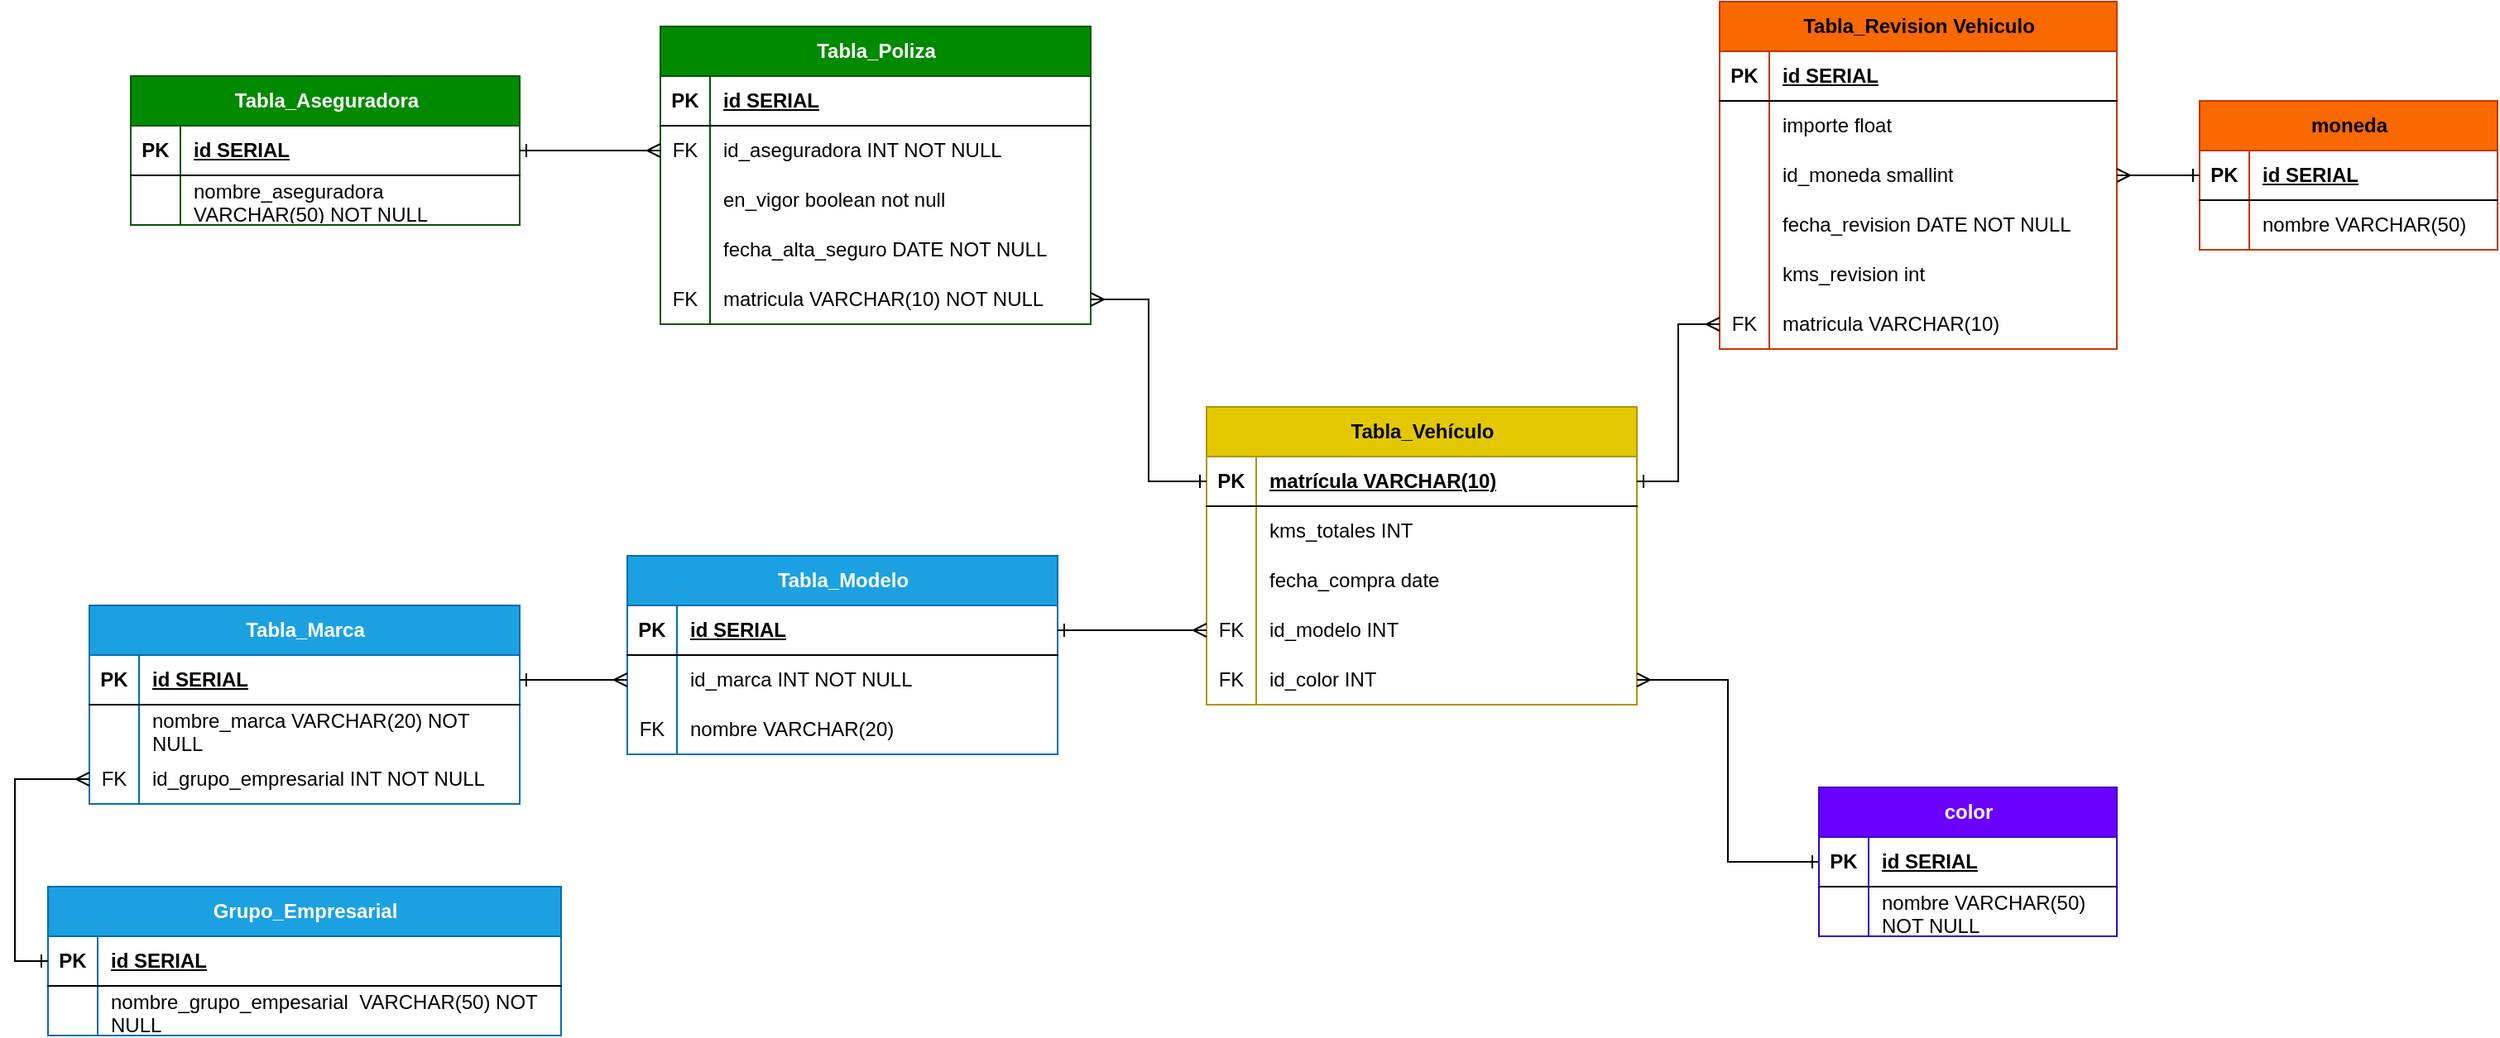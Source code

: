 <mxfile version="24.2.1" type="device">
  <diagram name="Page-1" id="oUNjSSE3--UeedlCqGmi">
    <mxGraphModel dx="1892" dy="569" grid="1" gridSize="10" guides="1" tooltips="1" connect="1" arrows="1" fold="1" page="1" pageScale="1" pageWidth="850" pageHeight="1100" math="0" shadow="0">
      <root>
        <mxCell id="0" />
        <mxCell id="1" parent="0" />
        <mxCell id="icRVlweDGyHsWJrIDKDO-14" value="Grupo_Empresarial" style="shape=table;startSize=30;container=1;collapsible=1;childLayout=tableLayout;fixedRows=1;rowLines=0;fontStyle=1;align=center;resizeLast=1;html=1;fillColor=#1ba1e2;strokeColor=#006EAF;fontColor=#ffffff;" parent="1" vertex="1">
          <mxGeometry x="-660" y="750" width="310" height="90" as="geometry" />
        </mxCell>
        <mxCell id="icRVlweDGyHsWJrIDKDO-15" value="" style="shape=tableRow;horizontal=0;startSize=0;swimlaneHead=0;swimlaneBody=0;fillColor=none;collapsible=0;dropTarget=0;points=[[0,0.5],[1,0.5]];portConstraint=eastwest;top=0;left=0;right=0;bottom=1;" parent="icRVlweDGyHsWJrIDKDO-14" vertex="1">
          <mxGeometry y="30" width="310" height="30" as="geometry" />
        </mxCell>
        <mxCell id="icRVlweDGyHsWJrIDKDO-16" value="PK" style="shape=partialRectangle;connectable=0;fillColor=none;top=0;left=0;bottom=0;right=0;fontStyle=1;overflow=hidden;whiteSpace=wrap;html=1;" parent="icRVlweDGyHsWJrIDKDO-15" vertex="1">
          <mxGeometry width="30" height="30" as="geometry">
            <mxRectangle width="30" height="30" as="alternateBounds" />
          </mxGeometry>
        </mxCell>
        <mxCell id="icRVlweDGyHsWJrIDKDO-17" value="id SERIAL" style="shape=partialRectangle;connectable=0;fillColor=none;top=0;left=0;bottom=0;right=0;align=left;spacingLeft=6;fontStyle=5;overflow=hidden;whiteSpace=wrap;html=1;" parent="icRVlweDGyHsWJrIDKDO-15" vertex="1">
          <mxGeometry x="30" width="280" height="30" as="geometry">
            <mxRectangle width="280" height="30" as="alternateBounds" />
          </mxGeometry>
        </mxCell>
        <mxCell id="icRVlweDGyHsWJrIDKDO-18" value="" style="shape=tableRow;horizontal=0;startSize=0;swimlaneHead=0;swimlaneBody=0;fillColor=none;collapsible=0;dropTarget=0;points=[[0,0.5],[1,0.5]];portConstraint=eastwest;top=0;left=0;right=0;bottom=0;" parent="icRVlweDGyHsWJrIDKDO-14" vertex="1">
          <mxGeometry y="60" width="310" height="30" as="geometry" />
        </mxCell>
        <mxCell id="icRVlweDGyHsWJrIDKDO-19" value="" style="shape=partialRectangle;connectable=0;fillColor=none;top=0;left=0;bottom=0;right=0;editable=1;overflow=hidden;whiteSpace=wrap;html=1;" parent="icRVlweDGyHsWJrIDKDO-18" vertex="1">
          <mxGeometry width="30" height="30" as="geometry">
            <mxRectangle width="30" height="30" as="alternateBounds" />
          </mxGeometry>
        </mxCell>
        <mxCell id="icRVlweDGyHsWJrIDKDO-20" value="nombre_grupo_empesarial&amp;nbsp; VARCHAR(50) NOT NULL" style="shape=partialRectangle;connectable=0;fillColor=none;top=0;left=0;bottom=0;right=0;align=left;spacingLeft=6;overflow=hidden;whiteSpace=wrap;html=1;" parent="icRVlweDGyHsWJrIDKDO-18" vertex="1">
          <mxGeometry x="30" width="280" height="30" as="geometry">
            <mxRectangle width="280" height="30" as="alternateBounds" />
          </mxGeometry>
        </mxCell>
        <mxCell id="icRVlweDGyHsWJrIDKDO-27" value="Tabla_Modelo" style="shape=table;startSize=30;container=1;collapsible=1;childLayout=tableLayout;fixedRows=1;rowLines=0;fontStyle=1;align=center;resizeLast=1;html=1;fillColor=#1ba1e2;strokeColor=#006EAF;fontColor=#ffffff;" parent="1" vertex="1">
          <mxGeometry x="-310" y="550" width="260" height="120" as="geometry" />
        </mxCell>
        <mxCell id="icRVlweDGyHsWJrIDKDO-28" value="" style="shape=tableRow;horizontal=0;startSize=0;swimlaneHead=0;swimlaneBody=0;fillColor=none;collapsible=0;dropTarget=0;points=[[0,0.5],[1,0.5]];portConstraint=eastwest;top=0;left=0;right=0;bottom=1;" parent="icRVlweDGyHsWJrIDKDO-27" vertex="1">
          <mxGeometry y="30" width="260" height="30" as="geometry" />
        </mxCell>
        <mxCell id="icRVlweDGyHsWJrIDKDO-29" value="PK" style="shape=partialRectangle;connectable=0;fillColor=none;top=0;left=0;bottom=0;right=0;fontStyle=1;overflow=hidden;whiteSpace=wrap;html=1;" parent="icRVlweDGyHsWJrIDKDO-28" vertex="1">
          <mxGeometry width="30" height="30" as="geometry">
            <mxRectangle width="30" height="30" as="alternateBounds" />
          </mxGeometry>
        </mxCell>
        <mxCell id="icRVlweDGyHsWJrIDKDO-30" value="id SERIAL" style="shape=partialRectangle;connectable=0;fillColor=none;top=0;left=0;bottom=0;right=0;align=left;spacingLeft=6;fontStyle=5;overflow=hidden;whiteSpace=wrap;html=1;" parent="icRVlweDGyHsWJrIDKDO-28" vertex="1">
          <mxGeometry x="30" width="230" height="30" as="geometry">
            <mxRectangle width="230" height="30" as="alternateBounds" />
          </mxGeometry>
        </mxCell>
        <mxCell id="icRVlweDGyHsWJrIDKDO-31" value="" style="shape=tableRow;horizontal=0;startSize=0;swimlaneHead=0;swimlaneBody=0;fillColor=none;collapsible=0;dropTarget=0;points=[[0,0.5],[1,0.5]];portConstraint=eastwest;top=0;left=0;right=0;bottom=0;" parent="icRVlweDGyHsWJrIDKDO-27" vertex="1">
          <mxGeometry y="60" width="260" height="30" as="geometry" />
        </mxCell>
        <mxCell id="icRVlweDGyHsWJrIDKDO-32" value="" style="shape=partialRectangle;connectable=0;fillColor=none;top=0;left=0;bottom=0;right=0;editable=1;overflow=hidden;whiteSpace=wrap;html=1;" parent="icRVlweDGyHsWJrIDKDO-31" vertex="1">
          <mxGeometry width="30" height="30" as="geometry">
            <mxRectangle width="30" height="30" as="alternateBounds" />
          </mxGeometry>
        </mxCell>
        <mxCell id="icRVlweDGyHsWJrIDKDO-33" value="id_marca INT NOT NULL" style="shape=partialRectangle;connectable=0;fillColor=none;top=0;left=0;bottom=0;right=0;align=left;spacingLeft=6;overflow=hidden;whiteSpace=wrap;html=1;" parent="icRVlweDGyHsWJrIDKDO-31" vertex="1">
          <mxGeometry x="30" width="230" height="30" as="geometry">
            <mxRectangle width="230" height="30" as="alternateBounds" />
          </mxGeometry>
        </mxCell>
        <mxCell id="icRVlweDGyHsWJrIDKDO-34" value="" style="shape=tableRow;horizontal=0;startSize=0;swimlaneHead=0;swimlaneBody=0;fillColor=none;collapsible=0;dropTarget=0;points=[[0,0.5],[1,0.5]];portConstraint=eastwest;top=0;left=0;right=0;bottom=0;" parent="icRVlweDGyHsWJrIDKDO-27" vertex="1">
          <mxGeometry y="90" width="260" height="30" as="geometry" />
        </mxCell>
        <mxCell id="icRVlweDGyHsWJrIDKDO-35" value="FK" style="shape=partialRectangle;connectable=0;fillColor=none;top=0;left=0;bottom=0;right=0;editable=1;overflow=hidden;whiteSpace=wrap;html=1;" parent="icRVlweDGyHsWJrIDKDO-34" vertex="1">
          <mxGeometry width="30" height="30" as="geometry">
            <mxRectangle width="30" height="30" as="alternateBounds" />
          </mxGeometry>
        </mxCell>
        <mxCell id="icRVlweDGyHsWJrIDKDO-36" value="nombre VARCHAR(20)" style="shape=partialRectangle;connectable=0;fillColor=none;top=0;left=0;bottom=0;right=0;align=left;spacingLeft=6;overflow=hidden;whiteSpace=wrap;html=1;" parent="icRVlweDGyHsWJrIDKDO-34" vertex="1">
          <mxGeometry x="30" width="230" height="30" as="geometry">
            <mxRectangle width="230" height="30" as="alternateBounds" />
          </mxGeometry>
        </mxCell>
        <mxCell id="FIK47ibrqpsA9X7uFQkj-23" value="Tabla_Poliza" style="shape=table;startSize=30;container=1;collapsible=1;childLayout=tableLayout;fixedRows=1;rowLines=0;fontStyle=1;align=center;resizeLast=1;html=1;fillColor=#008a00;fontColor=#ffffff;strokeColor=#005700;" parent="1" vertex="1">
          <mxGeometry x="-290" y="230" width="260" height="180" as="geometry" />
        </mxCell>
        <mxCell id="FIK47ibrqpsA9X7uFQkj-24" value="" style="shape=tableRow;horizontal=0;startSize=0;swimlaneHead=0;swimlaneBody=0;fillColor=none;collapsible=0;dropTarget=0;points=[[0,0.5],[1,0.5]];portConstraint=eastwest;top=0;left=0;right=0;bottom=1;" parent="FIK47ibrqpsA9X7uFQkj-23" vertex="1">
          <mxGeometry y="30" width="260" height="30" as="geometry" />
        </mxCell>
        <mxCell id="FIK47ibrqpsA9X7uFQkj-25" value="PK" style="shape=partialRectangle;connectable=0;fillColor=none;top=0;left=0;bottom=0;right=0;fontStyle=1;overflow=hidden;whiteSpace=wrap;html=1;" parent="FIK47ibrqpsA9X7uFQkj-24" vertex="1">
          <mxGeometry width="30" height="30" as="geometry">
            <mxRectangle width="30" height="30" as="alternateBounds" />
          </mxGeometry>
        </mxCell>
        <mxCell id="FIK47ibrqpsA9X7uFQkj-26" value="id SERIAL" style="shape=partialRectangle;connectable=0;fillColor=none;top=0;left=0;bottom=0;right=0;align=left;spacingLeft=6;fontStyle=5;overflow=hidden;whiteSpace=wrap;html=1;" parent="FIK47ibrqpsA9X7uFQkj-24" vertex="1">
          <mxGeometry x="30" width="230" height="30" as="geometry">
            <mxRectangle width="230" height="30" as="alternateBounds" />
          </mxGeometry>
        </mxCell>
        <mxCell id="FIK47ibrqpsA9X7uFQkj-58" value="" style="shape=tableRow;horizontal=0;startSize=0;swimlaneHead=0;swimlaneBody=0;fillColor=none;collapsible=0;dropTarget=0;points=[[0,0.5],[1,0.5]];portConstraint=eastwest;top=0;left=0;right=0;bottom=0;" parent="FIK47ibrqpsA9X7uFQkj-23" vertex="1">
          <mxGeometry y="60" width="260" height="30" as="geometry" />
        </mxCell>
        <mxCell id="FIK47ibrqpsA9X7uFQkj-59" value="FK" style="shape=partialRectangle;connectable=0;fillColor=none;top=0;left=0;bottom=0;right=0;editable=1;overflow=hidden;whiteSpace=wrap;html=1;" parent="FIK47ibrqpsA9X7uFQkj-58" vertex="1">
          <mxGeometry width="30" height="30" as="geometry">
            <mxRectangle width="30" height="30" as="alternateBounds" />
          </mxGeometry>
        </mxCell>
        <mxCell id="FIK47ibrqpsA9X7uFQkj-60" value="id_aseguradora INT NOT NULL" style="shape=partialRectangle;connectable=0;fillColor=none;top=0;left=0;bottom=0;right=0;align=left;spacingLeft=6;overflow=hidden;whiteSpace=wrap;html=1;" parent="FIK47ibrqpsA9X7uFQkj-58" vertex="1">
          <mxGeometry x="30" width="230" height="30" as="geometry">
            <mxRectangle width="230" height="30" as="alternateBounds" />
          </mxGeometry>
        </mxCell>
        <mxCell id="FIK47ibrqpsA9X7uFQkj-27" value="" style="shape=tableRow;horizontal=0;startSize=0;swimlaneHead=0;swimlaneBody=0;fillColor=none;collapsible=0;dropTarget=0;points=[[0,0.5],[1,0.5]];portConstraint=eastwest;top=0;left=0;right=0;bottom=0;" parent="FIK47ibrqpsA9X7uFQkj-23" vertex="1">
          <mxGeometry y="90" width="260" height="30" as="geometry" />
        </mxCell>
        <mxCell id="FIK47ibrqpsA9X7uFQkj-28" value="" style="shape=partialRectangle;connectable=0;fillColor=none;top=0;left=0;bottom=0;right=0;editable=1;overflow=hidden;whiteSpace=wrap;html=1;" parent="FIK47ibrqpsA9X7uFQkj-27" vertex="1">
          <mxGeometry width="30" height="30" as="geometry">
            <mxRectangle width="30" height="30" as="alternateBounds" />
          </mxGeometry>
        </mxCell>
        <mxCell id="FIK47ibrqpsA9X7uFQkj-29" value="en_vigor boolean not null" style="shape=partialRectangle;connectable=0;fillColor=none;top=0;left=0;bottom=0;right=0;align=left;spacingLeft=6;overflow=hidden;whiteSpace=wrap;html=1;" parent="FIK47ibrqpsA9X7uFQkj-27" vertex="1">
          <mxGeometry x="30" width="230" height="30" as="geometry">
            <mxRectangle width="230" height="30" as="alternateBounds" />
          </mxGeometry>
        </mxCell>
        <mxCell id="FIK47ibrqpsA9X7uFQkj-30" value="" style="shape=tableRow;horizontal=0;startSize=0;swimlaneHead=0;swimlaneBody=0;fillColor=none;collapsible=0;dropTarget=0;points=[[0,0.5],[1,0.5]];portConstraint=eastwest;top=0;left=0;right=0;bottom=0;" parent="FIK47ibrqpsA9X7uFQkj-23" vertex="1">
          <mxGeometry y="120" width="260" height="30" as="geometry" />
        </mxCell>
        <mxCell id="FIK47ibrqpsA9X7uFQkj-31" value="" style="shape=partialRectangle;connectable=0;fillColor=none;top=0;left=0;bottom=0;right=0;editable=1;overflow=hidden;whiteSpace=wrap;html=1;" parent="FIK47ibrqpsA9X7uFQkj-30" vertex="1">
          <mxGeometry width="30" height="30" as="geometry">
            <mxRectangle width="30" height="30" as="alternateBounds" />
          </mxGeometry>
        </mxCell>
        <mxCell id="FIK47ibrqpsA9X7uFQkj-32" value="fecha_alta_seguro DATE NOT NULL&amp;nbsp;" style="shape=partialRectangle;connectable=0;fillColor=none;top=0;left=0;bottom=0;right=0;align=left;spacingLeft=6;overflow=hidden;whiteSpace=wrap;html=1;" parent="FIK47ibrqpsA9X7uFQkj-30" vertex="1">
          <mxGeometry x="30" width="230" height="30" as="geometry">
            <mxRectangle width="230" height="30" as="alternateBounds" />
          </mxGeometry>
        </mxCell>
        <mxCell id="FIK47ibrqpsA9X7uFQkj-39" value="" style="shape=tableRow;horizontal=0;startSize=0;swimlaneHead=0;swimlaneBody=0;fillColor=none;collapsible=0;dropTarget=0;points=[[0,0.5],[1,0.5]];portConstraint=eastwest;top=0;left=0;right=0;bottom=0;" parent="FIK47ibrqpsA9X7uFQkj-23" vertex="1">
          <mxGeometry y="150" width="260" height="30" as="geometry" />
        </mxCell>
        <mxCell id="FIK47ibrqpsA9X7uFQkj-40" value="FK" style="shape=partialRectangle;connectable=0;fillColor=none;top=0;left=0;bottom=0;right=0;editable=1;overflow=hidden;whiteSpace=wrap;html=1;" parent="FIK47ibrqpsA9X7uFQkj-39" vertex="1">
          <mxGeometry width="30" height="30" as="geometry">
            <mxRectangle width="30" height="30" as="alternateBounds" />
          </mxGeometry>
        </mxCell>
        <mxCell id="FIK47ibrqpsA9X7uFQkj-41" value="matricula VARCHAR(10) NOT NULL" style="shape=partialRectangle;connectable=0;fillColor=none;top=0;left=0;bottom=0;right=0;align=left;spacingLeft=6;overflow=hidden;whiteSpace=wrap;html=1;" parent="FIK47ibrqpsA9X7uFQkj-39" vertex="1">
          <mxGeometry x="30" width="230" height="30" as="geometry">
            <mxRectangle width="230" height="30" as="alternateBounds" />
          </mxGeometry>
        </mxCell>
        <mxCell id="FIK47ibrqpsA9X7uFQkj-45" value="Tabla_Aseguradora" style="shape=table;startSize=30;container=1;collapsible=1;childLayout=tableLayout;fixedRows=1;rowLines=0;fontStyle=1;align=center;resizeLast=1;html=1;fillColor=#008a00;fontColor=#ffffff;strokeColor=#005700;" parent="1" vertex="1">
          <mxGeometry x="-610" y="260" width="235" height="90" as="geometry" />
        </mxCell>
        <mxCell id="FIK47ibrqpsA9X7uFQkj-46" value="" style="shape=tableRow;horizontal=0;startSize=0;swimlaneHead=0;swimlaneBody=0;fillColor=none;collapsible=0;dropTarget=0;points=[[0,0.5],[1,0.5]];portConstraint=eastwest;top=0;left=0;right=0;bottom=1;" parent="FIK47ibrqpsA9X7uFQkj-45" vertex="1">
          <mxGeometry y="30" width="235" height="30" as="geometry" />
        </mxCell>
        <mxCell id="FIK47ibrqpsA9X7uFQkj-47" value="PK" style="shape=partialRectangle;connectable=0;fillColor=none;top=0;left=0;bottom=0;right=0;fontStyle=1;overflow=hidden;whiteSpace=wrap;html=1;" parent="FIK47ibrqpsA9X7uFQkj-46" vertex="1">
          <mxGeometry width="30" height="30" as="geometry">
            <mxRectangle width="30" height="30" as="alternateBounds" />
          </mxGeometry>
        </mxCell>
        <mxCell id="FIK47ibrqpsA9X7uFQkj-48" value="id SERIAL" style="shape=partialRectangle;connectable=0;fillColor=none;top=0;left=0;bottom=0;right=0;align=left;spacingLeft=6;fontStyle=5;overflow=hidden;whiteSpace=wrap;html=1;" parent="FIK47ibrqpsA9X7uFQkj-46" vertex="1">
          <mxGeometry x="30" width="205" height="30" as="geometry">
            <mxRectangle width="205" height="30" as="alternateBounds" />
          </mxGeometry>
        </mxCell>
        <mxCell id="FIK47ibrqpsA9X7uFQkj-49" value="" style="shape=tableRow;horizontal=0;startSize=0;swimlaneHead=0;swimlaneBody=0;fillColor=none;collapsible=0;dropTarget=0;points=[[0,0.5],[1,0.5]];portConstraint=eastwest;top=0;left=0;right=0;bottom=0;" parent="FIK47ibrqpsA9X7uFQkj-45" vertex="1">
          <mxGeometry y="60" width="235" height="30" as="geometry" />
        </mxCell>
        <mxCell id="FIK47ibrqpsA9X7uFQkj-50" value="" style="shape=partialRectangle;connectable=0;fillColor=none;top=0;left=0;bottom=0;right=0;editable=1;overflow=hidden;whiteSpace=wrap;html=1;" parent="FIK47ibrqpsA9X7uFQkj-49" vertex="1">
          <mxGeometry width="30" height="30" as="geometry">
            <mxRectangle width="30" height="30" as="alternateBounds" />
          </mxGeometry>
        </mxCell>
        <mxCell id="FIK47ibrqpsA9X7uFQkj-51" value="nombre_aseguradora VARCHAR(50) NOT NULL" style="shape=partialRectangle;connectable=0;fillColor=none;top=0;left=0;bottom=0;right=0;align=left;spacingLeft=6;overflow=hidden;whiteSpace=wrap;html=1;" parent="FIK47ibrqpsA9X7uFQkj-49" vertex="1">
          <mxGeometry x="30" width="205" height="30" as="geometry">
            <mxRectangle width="205" height="30" as="alternateBounds" />
          </mxGeometry>
        </mxCell>
        <mxCell id="fIxuQzJ3_uiA4uYiG3nI-1" value="Tabla_Revision Vehiculo" style="shape=table;startSize=30;container=1;collapsible=1;childLayout=tableLayout;fixedRows=1;rowLines=0;fontStyle=1;align=center;resizeLast=1;html=1;fillColor=#fa6800;fontColor=#000000;strokeColor=#C73500;" parent="1" vertex="1">
          <mxGeometry x="350" y="215" width="240.0" height="210" as="geometry" />
        </mxCell>
        <mxCell id="fIxuQzJ3_uiA4uYiG3nI-2" value="" style="shape=tableRow;horizontal=0;startSize=0;swimlaneHead=0;swimlaneBody=0;fillColor=none;collapsible=0;dropTarget=0;points=[[0,0.5],[1,0.5]];portConstraint=eastwest;top=0;left=0;right=0;bottom=1;" parent="fIxuQzJ3_uiA4uYiG3nI-1" vertex="1">
          <mxGeometry y="30" width="240.0" height="30" as="geometry" />
        </mxCell>
        <mxCell id="fIxuQzJ3_uiA4uYiG3nI-3" value="PK" style="shape=partialRectangle;connectable=0;fillColor=none;top=0;left=0;bottom=0;right=0;fontStyle=1;overflow=hidden;whiteSpace=wrap;html=1;" parent="fIxuQzJ3_uiA4uYiG3nI-2" vertex="1">
          <mxGeometry width="30" height="30" as="geometry">
            <mxRectangle width="30" height="30" as="alternateBounds" />
          </mxGeometry>
        </mxCell>
        <mxCell id="fIxuQzJ3_uiA4uYiG3nI-4" value="id SERIAL" style="shape=partialRectangle;connectable=0;fillColor=none;top=0;left=0;bottom=0;right=0;align=left;spacingLeft=6;fontStyle=5;overflow=hidden;whiteSpace=wrap;html=1;" parent="fIxuQzJ3_uiA4uYiG3nI-2" vertex="1">
          <mxGeometry x="30" width="210.0" height="30" as="geometry">
            <mxRectangle width="210.0" height="30" as="alternateBounds" />
          </mxGeometry>
        </mxCell>
        <mxCell id="fIxuQzJ3_uiA4uYiG3nI-5" value="" style="shape=tableRow;horizontal=0;startSize=0;swimlaneHead=0;swimlaneBody=0;fillColor=none;collapsible=0;dropTarget=0;points=[[0,0.5],[1,0.5]];portConstraint=eastwest;top=0;left=0;right=0;bottom=0;" parent="fIxuQzJ3_uiA4uYiG3nI-1" vertex="1">
          <mxGeometry y="60" width="240.0" height="30" as="geometry" />
        </mxCell>
        <mxCell id="fIxuQzJ3_uiA4uYiG3nI-6" value="" style="shape=partialRectangle;connectable=0;fillColor=none;top=0;left=0;bottom=0;right=0;editable=1;overflow=hidden;whiteSpace=wrap;html=1;" parent="fIxuQzJ3_uiA4uYiG3nI-5" vertex="1">
          <mxGeometry width="30" height="30" as="geometry">
            <mxRectangle width="30" height="30" as="alternateBounds" />
          </mxGeometry>
        </mxCell>
        <mxCell id="fIxuQzJ3_uiA4uYiG3nI-7" value="&lt;span style=&quot;text-wrap: nowrap;&quot;&gt;importe float&lt;/span&gt;" style="shape=partialRectangle;connectable=0;fillColor=none;top=0;left=0;bottom=0;right=0;align=left;spacingLeft=6;overflow=hidden;whiteSpace=wrap;html=1;" parent="fIxuQzJ3_uiA4uYiG3nI-5" vertex="1">
          <mxGeometry x="30" width="210.0" height="30" as="geometry">
            <mxRectangle width="210.0" height="30" as="alternateBounds" />
          </mxGeometry>
        </mxCell>
        <mxCell id="fIxuQzJ3_uiA4uYiG3nI-8" value="" style="shape=tableRow;horizontal=0;startSize=0;swimlaneHead=0;swimlaneBody=0;fillColor=none;collapsible=0;dropTarget=0;points=[[0,0.5],[1,0.5]];portConstraint=eastwest;top=0;left=0;right=0;bottom=0;" parent="fIxuQzJ3_uiA4uYiG3nI-1" vertex="1">
          <mxGeometry y="90" width="240.0" height="30" as="geometry" />
        </mxCell>
        <mxCell id="fIxuQzJ3_uiA4uYiG3nI-9" value="" style="shape=partialRectangle;connectable=0;fillColor=none;top=0;left=0;bottom=0;right=0;editable=1;overflow=hidden;whiteSpace=wrap;html=1;" parent="fIxuQzJ3_uiA4uYiG3nI-8" vertex="1">
          <mxGeometry width="30" height="30" as="geometry">
            <mxRectangle width="30" height="30" as="alternateBounds" />
          </mxGeometry>
        </mxCell>
        <mxCell id="fIxuQzJ3_uiA4uYiG3nI-10" value="id_moneda smallint" style="shape=partialRectangle;connectable=0;fillColor=none;top=0;left=0;bottom=0;right=0;align=left;spacingLeft=6;overflow=hidden;whiteSpace=wrap;html=1;" parent="fIxuQzJ3_uiA4uYiG3nI-8" vertex="1">
          <mxGeometry x="30" width="210.0" height="30" as="geometry">
            <mxRectangle width="210.0" height="30" as="alternateBounds" />
          </mxGeometry>
        </mxCell>
        <mxCell id="fIxuQzJ3_uiA4uYiG3nI-11" value="" style="shape=tableRow;horizontal=0;startSize=0;swimlaneHead=0;swimlaneBody=0;fillColor=none;collapsible=0;dropTarget=0;points=[[0,0.5],[1,0.5]];portConstraint=eastwest;top=0;left=0;right=0;bottom=0;" parent="fIxuQzJ3_uiA4uYiG3nI-1" vertex="1">
          <mxGeometry y="120" width="240.0" height="30" as="geometry" />
        </mxCell>
        <mxCell id="fIxuQzJ3_uiA4uYiG3nI-12" value="" style="shape=partialRectangle;connectable=0;fillColor=none;top=0;left=0;bottom=0;right=0;editable=1;overflow=hidden;whiteSpace=wrap;html=1;" parent="fIxuQzJ3_uiA4uYiG3nI-11" vertex="1">
          <mxGeometry width="30" height="30" as="geometry">
            <mxRectangle width="30" height="30" as="alternateBounds" />
          </mxGeometry>
        </mxCell>
        <mxCell id="fIxuQzJ3_uiA4uYiG3nI-13" value="fecha_revision DATE NOT NULL&amp;nbsp;" style="shape=partialRectangle;connectable=0;fillColor=none;top=0;left=0;bottom=0;right=0;align=left;spacingLeft=6;overflow=hidden;whiteSpace=wrap;html=1;" parent="fIxuQzJ3_uiA4uYiG3nI-11" vertex="1">
          <mxGeometry x="30" width="210.0" height="30" as="geometry">
            <mxRectangle width="210.0" height="30" as="alternateBounds" />
          </mxGeometry>
        </mxCell>
        <mxCell id="fIxuQzJ3_uiA4uYiG3nI-22" value="" style="shape=tableRow;horizontal=0;startSize=0;swimlaneHead=0;swimlaneBody=0;fillColor=none;collapsible=0;dropTarget=0;points=[[0,0.5],[1,0.5]];portConstraint=eastwest;top=0;left=0;right=0;bottom=0;" parent="fIxuQzJ3_uiA4uYiG3nI-1" vertex="1">
          <mxGeometry y="150" width="240.0" height="30" as="geometry" />
        </mxCell>
        <mxCell id="fIxuQzJ3_uiA4uYiG3nI-23" value="" style="shape=partialRectangle;connectable=0;fillColor=none;top=0;left=0;bottom=0;right=0;editable=1;overflow=hidden;whiteSpace=wrap;html=1;" parent="fIxuQzJ3_uiA4uYiG3nI-22" vertex="1">
          <mxGeometry width="30" height="30" as="geometry">
            <mxRectangle width="30" height="30" as="alternateBounds" />
          </mxGeometry>
        </mxCell>
        <mxCell id="fIxuQzJ3_uiA4uYiG3nI-24" value="&lt;span style=&quot;text-wrap: nowrap;&quot;&gt;kms_revision int&lt;/span&gt;" style="shape=partialRectangle;connectable=0;fillColor=none;top=0;left=0;bottom=0;right=0;align=left;spacingLeft=6;overflow=hidden;whiteSpace=wrap;html=1;" parent="fIxuQzJ3_uiA4uYiG3nI-22" vertex="1">
          <mxGeometry x="30" width="210.0" height="30" as="geometry">
            <mxRectangle width="210.0" height="30" as="alternateBounds" />
          </mxGeometry>
        </mxCell>
        <mxCell id="fIxuQzJ3_uiA4uYiG3nI-14" value="" style="shape=tableRow;horizontal=0;startSize=0;swimlaneHead=0;swimlaneBody=0;fillColor=none;collapsible=0;dropTarget=0;points=[[0,0.5],[1,0.5]];portConstraint=eastwest;top=0;left=0;right=0;bottom=0;" parent="fIxuQzJ3_uiA4uYiG3nI-1" vertex="1">
          <mxGeometry y="180" width="240.0" height="30" as="geometry" />
        </mxCell>
        <mxCell id="fIxuQzJ3_uiA4uYiG3nI-15" value="FK" style="shape=partialRectangle;connectable=0;fillColor=none;top=0;left=0;bottom=0;right=0;editable=1;overflow=hidden;whiteSpace=wrap;html=1;" parent="fIxuQzJ3_uiA4uYiG3nI-14" vertex="1">
          <mxGeometry width="30" height="30" as="geometry">
            <mxRectangle width="30" height="30" as="alternateBounds" />
          </mxGeometry>
        </mxCell>
        <mxCell id="fIxuQzJ3_uiA4uYiG3nI-16" value="matricula VARCHAR(10)" style="shape=partialRectangle;connectable=0;fillColor=none;top=0;left=0;bottom=0;right=0;align=left;spacingLeft=6;overflow=hidden;whiteSpace=wrap;html=1;" parent="fIxuQzJ3_uiA4uYiG3nI-14" vertex="1">
          <mxGeometry x="30" width="210.0" height="30" as="geometry">
            <mxRectangle width="210.0" height="30" as="alternateBounds" />
          </mxGeometry>
        </mxCell>
        <mxCell id="8tBGPeWV8fBSwUg8PgBc-7" value="Tabla_Marca" style="shape=table;startSize=30;container=1;collapsible=1;childLayout=tableLayout;fixedRows=1;rowLines=0;fontStyle=1;align=center;resizeLast=1;html=1;fillColor=#1ba1e2;strokeColor=#006EAF;fontColor=#ffffff;" parent="1" vertex="1">
          <mxGeometry x="-635" y="580" width="260" height="120" as="geometry" />
        </mxCell>
        <mxCell id="8tBGPeWV8fBSwUg8PgBc-8" value="" style="shape=tableRow;horizontal=0;startSize=0;swimlaneHead=0;swimlaneBody=0;fillColor=none;collapsible=0;dropTarget=0;points=[[0,0.5],[1,0.5]];portConstraint=eastwest;top=0;left=0;right=0;bottom=1;" parent="8tBGPeWV8fBSwUg8PgBc-7" vertex="1">
          <mxGeometry y="30" width="260" height="30" as="geometry" />
        </mxCell>
        <mxCell id="8tBGPeWV8fBSwUg8PgBc-9" value="PK" style="shape=partialRectangle;connectable=0;fillColor=none;top=0;left=0;bottom=0;right=0;fontStyle=1;overflow=hidden;whiteSpace=wrap;html=1;" parent="8tBGPeWV8fBSwUg8PgBc-8" vertex="1">
          <mxGeometry width="30" height="30" as="geometry">
            <mxRectangle width="30" height="30" as="alternateBounds" />
          </mxGeometry>
        </mxCell>
        <mxCell id="8tBGPeWV8fBSwUg8PgBc-10" value="id SERIAL" style="shape=partialRectangle;connectable=0;fillColor=none;top=0;left=0;bottom=0;right=0;align=left;spacingLeft=6;fontStyle=5;overflow=hidden;whiteSpace=wrap;html=1;" parent="8tBGPeWV8fBSwUg8PgBc-8" vertex="1">
          <mxGeometry x="30" width="230" height="30" as="geometry">
            <mxRectangle width="230" height="30" as="alternateBounds" />
          </mxGeometry>
        </mxCell>
        <mxCell id="8tBGPeWV8fBSwUg8PgBc-11" value="" style="shape=tableRow;horizontal=0;startSize=0;swimlaneHead=0;swimlaneBody=0;fillColor=none;collapsible=0;dropTarget=0;points=[[0,0.5],[1,0.5]];portConstraint=eastwest;top=0;left=0;right=0;bottom=0;" parent="8tBGPeWV8fBSwUg8PgBc-7" vertex="1">
          <mxGeometry y="60" width="260" height="30" as="geometry" />
        </mxCell>
        <mxCell id="8tBGPeWV8fBSwUg8PgBc-12" value="" style="shape=partialRectangle;connectable=0;fillColor=none;top=0;left=0;bottom=0;right=0;editable=1;overflow=hidden;whiteSpace=wrap;html=1;" parent="8tBGPeWV8fBSwUg8PgBc-11" vertex="1">
          <mxGeometry width="30" height="30" as="geometry">
            <mxRectangle width="30" height="30" as="alternateBounds" />
          </mxGeometry>
        </mxCell>
        <mxCell id="8tBGPeWV8fBSwUg8PgBc-13" value="nombre_marca VARCHAR(20) NOT NULL" style="shape=partialRectangle;connectable=0;fillColor=none;top=0;left=0;bottom=0;right=0;align=left;spacingLeft=6;overflow=hidden;whiteSpace=wrap;html=1;" parent="8tBGPeWV8fBSwUg8PgBc-11" vertex="1">
          <mxGeometry x="30" width="230" height="30" as="geometry">
            <mxRectangle width="230" height="30" as="alternateBounds" />
          </mxGeometry>
        </mxCell>
        <mxCell id="8tBGPeWV8fBSwUg8PgBc-14" value="" style="shape=tableRow;horizontal=0;startSize=0;swimlaneHead=0;swimlaneBody=0;fillColor=none;collapsible=0;dropTarget=0;points=[[0,0.5],[1,0.5]];portConstraint=eastwest;top=0;left=0;right=0;bottom=0;" parent="8tBGPeWV8fBSwUg8PgBc-7" vertex="1">
          <mxGeometry y="90" width="260" height="30" as="geometry" />
        </mxCell>
        <mxCell id="8tBGPeWV8fBSwUg8PgBc-15" value="FK" style="shape=partialRectangle;connectable=0;fillColor=none;top=0;left=0;bottom=0;right=0;editable=1;overflow=hidden;whiteSpace=wrap;html=1;" parent="8tBGPeWV8fBSwUg8PgBc-14" vertex="1">
          <mxGeometry width="30" height="30" as="geometry">
            <mxRectangle width="30" height="30" as="alternateBounds" />
          </mxGeometry>
        </mxCell>
        <mxCell id="8tBGPeWV8fBSwUg8PgBc-16" value="id_grupo_empresarial INT NOT NULL" style="shape=partialRectangle;connectable=0;fillColor=none;top=0;left=0;bottom=0;right=0;align=left;spacingLeft=6;overflow=hidden;whiteSpace=wrap;html=1;" parent="8tBGPeWV8fBSwUg8PgBc-14" vertex="1">
          <mxGeometry x="30" width="230" height="30" as="geometry">
            <mxRectangle width="230" height="30" as="alternateBounds" />
          </mxGeometry>
        </mxCell>
        <mxCell id="8tBGPeWV8fBSwUg8PgBc-27" value="Tabla_Vehículo" style="shape=table;startSize=30;container=1;collapsible=1;childLayout=tableLayout;fixedRows=1;rowLines=0;fontStyle=1;align=center;resizeLast=1;html=1;fillColor=#e3c800;fontColor=#000000;strokeColor=#B09500;" parent="1" vertex="1">
          <mxGeometry x="40" y="460" width="260" height="180" as="geometry" />
        </mxCell>
        <mxCell id="8tBGPeWV8fBSwUg8PgBc-28" value="" style="shape=tableRow;horizontal=0;startSize=0;swimlaneHead=0;swimlaneBody=0;fillColor=none;collapsible=0;dropTarget=0;points=[[0,0.5],[1,0.5]];portConstraint=eastwest;top=0;left=0;right=0;bottom=1;" parent="8tBGPeWV8fBSwUg8PgBc-27" vertex="1">
          <mxGeometry y="30" width="260" height="30" as="geometry" />
        </mxCell>
        <mxCell id="8tBGPeWV8fBSwUg8PgBc-29" value="PK" style="shape=partialRectangle;connectable=0;fillColor=none;top=0;left=0;bottom=0;right=0;fontStyle=1;overflow=hidden;whiteSpace=wrap;html=1;" parent="8tBGPeWV8fBSwUg8PgBc-28" vertex="1">
          <mxGeometry width="30" height="30" as="geometry">
            <mxRectangle width="30" height="30" as="alternateBounds" />
          </mxGeometry>
        </mxCell>
        <mxCell id="8tBGPeWV8fBSwUg8PgBc-30" value="matrícula VARCHAR(10)" style="shape=partialRectangle;connectable=0;fillColor=none;top=0;left=0;bottom=0;right=0;align=left;spacingLeft=6;fontStyle=5;overflow=hidden;whiteSpace=wrap;html=1;" parent="8tBGPeWV8fBSwUg8PgBc-28" vertex="1">
          <mxGeometry x="30" width="230" height="30" as="geometry">
            <mxRectangle width="230" height="30" as="alternateBounds" />
          </mxGeometry>
        </mxCell>
        <mxCell id="8tBGPeWV8fBSwUg8PgBc-31" value="" style="shape=tableRow;horizontal=0;startSize=0;swimlaneHead=0;swimlaneBody=0;fillColor=none;collapsible=0;dropTarget=0;points=[[0,0.5],[1,0.5]];portConstraint=eastwest;top=0;left=0;right=0;bottom=0;" parent="8tBGPeWV8fBSwUg8PgBc-27" vertex="1">
          <mxGeometry y="60" width="260" height="30" as="geometry" />
        </mxCell>
        <mxCell id="8tBGPeWV8fBSwUg8PgBc-32" value="" style="shape=partialRectangle;connectable=0;fillColor=none;top=0;left=0;bottom=0;right=0;editable=1;overflow=hidden;whiteSpace=wrap;html=1;" parent="8tBGPeWV8fBSwUg8PgBc-31" vertex="1">
          <mxGeometry width="30" height="30" as="geometry">
            <mxRectangle width="30" height="30" as="alternateBounds" />
          </mxGeometry>
        </mxCell>
        <mxCell id="8tBGPeWV8fBSwUg8PgBc-33" value="kms_totales&lt;span style=&quot;background-color: initial;&quot;&gt;&amp;nbsp;INT&lt;/span&gt;" style="shape=partialRectangle;connectable=0;fillColor=none;top=0;left=0;bottom=0;right=0;align=left;spacingLeft=6;overflow=hidden;whiteSpace=wrap;html=1;" parent="8tBGPeWV8fBSwUg8PgBc-31" vertex="1">
          <mxGeometry x="30" width="230" height="30" as="geometry">
            <mxRectangle width="230" height="30" as="alternateBounds" />
          </mxGeometry>
        </mxCell>
        <mxCell id="8tBGPeWV8fBSwUg8PgBc-34" value="" style="shape=tableRow;horizontal=0;startSize=0;swimlaneHead=0;swimlaneBody=0;fillColor=none;collapsible=0;dropTarget=0;points=[[0,0.5],[1,0.5]];portConstraint=eastwest;top=0;left=0;right=0;bottom=0;" parent="8tBGPeWV8fBSwUg8PgBc-27" vertex="1">
          <mxGeometry y="90" width="260" height="30" as="geometry" />
        </mxCell>
        <mxCell id="8tBGPeWV8fBSwUg8PgBc-35" value="" style="shape=partialRectangle;connectable=0;fillColor=none;top=0;left=0;bottom=0;right=0;editable=1;overflow=hidden;whiteSpace=wrap;html=1;" parent="8tBGPeWV8fBSwUg8PgBc-34" vertex="1">
          <mxGeometry width="30" height="30" as="geometry">
            <mxRectangle width="30" height="30" as="alternateBounds" />
          </mxGeometry>
        </mxCell>
        <mxCell id="8tBGPeWV8fBSwUg8PgBc-36" value="fecha_compra date" style="shape=partialRectangle;connectable=0;fillColor=none;top=0;left=0;bottom=0;right=0;align=left;spacingLeft=6;overflow=hidden;whiteSpace=wrap;html=1;" parent="8tBGPeWV8fBSwUg8PgBc-34" vertex="1">
          <mxGeometry x="30" width="230" height="30" as="geometry">
            <mxRectangle width="230" height="30" as="alternateBounds" />
          </mxGeometry>
        </mxCell>
        <mxCell id="8tBGPeWV8fBSwUg8PgBc-37" value="" style="shape=tableRow;horizontal=0;startSize=0;swimlaneHead=0;swimlaneBody=0;fillColor=none;collapsible=0;dropTarget=0;points=[[0,0.5],[1,0.5]];portConstraint=eastwest;top=0;left=0;right=0;bottom=0;" parent="8tBGPeWV8fBSwUg8PgBc-27" vertex="1">
          <mxGeometry y="120" width="260" height="30" as="geometry" />
        </mxCell>
        <mxCell id="8tBGPeWV8fBSwUg8PgBc-38" value="FK" style="shape=partialRectangle;connectable=0;fillColor=none;top=0;left=0;bottom=0;right=0;editable=1;overflow=hidden;whiteSpace=wrap;html=1;" parent="8tBGPeWV8fBSwUg8PgBc-37" vertex="1">
          <mxGeometry width="30" height="30" as="geometry">
            <mxRectangle width="30" height="30" as="alternateBounds" />
          </mxGeometry>
        </mxCell>
        <mxCell id="8tBGPeWV8fBSwUg8PgBc-39" value="&lt;span style=&quot;text-wrap: nowrap; color: rgba(0, 0, 0, 0); font-family: monospace; font-size: 0px;&quot;&gt;%3CmxGraphModel%3E%3Croot%3E%3CmxCell%20id%3D%220%22%2F%3E%3CmxCell%20id%3D%221%22%20parent%3D%220%22%2F%3E%3CmxCell%20id%3D%222%22%20value%3D%22id_modelo%20int%22%20style%3D%22shape%3DpartialRectangle%3Bconnectable%3D0%3BfillColor%3Dnone%3Btop%3D0%3Bleft%3D0%3Bbottom%3D0%3Bright%3D0%3Balign%3Dleft%3BspacingLeft%3D6%3Boverflow%3Dhidden%3BwhiteSpace%3Dwrap%3Bhtml%3D1%3B%22%20vertex%3D%221%22%20parent%3D%221%22%3E%3CmxGeometry%20x%3D%22830%22%20y%3D%22210%22%20width%3D%22150%22%20height%3D%2230%22%20as%3D%22geometry%22%3E%3CmxRectangle%20width%3D%22150%22%20height%3D%2230%22%20as%3D%22alternateBounds%22%2F%3E%3C%2FmxGeometry%3E%3C%2FmxCell%3E%3C%2Froot%3E%3C%2FmxGraphModel%3E&lt;/span&gt;&lt;span style=&quot;text-wrap: nowrap; color: rgba(0, 0, 0, 0); font-family: monospace; font-size: 0px;&quot;&gt;%3CmxGraphModel%3E%3Croot%3E%3CmxCell%20id%3D%220%22%2F%3E%3CmxCell%20id%3D%221%22%20parent%3D%220%22%2F%3E%3CmxCell%20id%3D%222%22%20value%3D%22id_modelo%20int%22%20style%3D%22shape%3DpartialRectangle%3Bconnectable%3D0%3BfillColor%3Dnone%3Btop%3D0%3Bleft%3D0%3Bbottom%3D0%3Bright%3D0%3Balign%3Dleft%3BspacingLeft%3D6%3Boverflow%3Dhidden%3BwhiteSpace%3Dwrap%3Bhtml%3D1%3B%22%20vertex%3D%221%22%20parent%3D%221%22%3E%3CmxGeometry%20x%3D%22830%22%20y%3D%22210%22%20width%3D%22150%22%20height%3D%2230%22%20as%3D%22geometry%22%3E%3CmxRectangle%20width%3D%22150%22%20height%3D%2230%22%20as%3D%22alternateBounds%22%2F%3E%3C%2FmxGeometry%3E%3C%2FmxCell%3E%3C%2Froot%3E%3C%2FmxGraphModel%3E&lt;/span&gt;&lt;span style=&quot;text-wrap: nowrap; color: rgba(0, 0, 0, 0); font-family: monospace; font-size: 0px;&quot;&gt;%3CmxGraphModel%3E%3Croot%3E%3CmxCell%20id%3D%220%22%2F%3E%3CmxCell%20id%3D%221%22%20parent%3D%220%22%2F%3E%3CmxCell%20id%3D%222%22%20value%3D%22id_modelo%20int%22%20style%3D%22shape%3DpartialRectangle%3Bconnectable%3D0%3BfillColor%3Dnone%3Btop%3D0%3Bleft%3D0%3Bbottom%3D0%3Bright%3D0%3Balign%3Dleft%3BspacingLeft%3D6%3Boverflow%3Dhidden%3BwhiteSpace%3Dwrap%3Bhtml%3D1%3B%22%20vertex%3D%221%22%20parent%3D%221%22%3E%3CmxGeometry%20x%3D%22830%22%20y%3D%22210%22%20width%3D%22150%22%20height%3D%2230%22%20as%3D%22geometry%22%3E%3CmxRectangle%20width%3D%22150%22%20height%3D%2230%22%20as%3D%22alternateBounds%22%2F%3E%3C%2FmxGeometry%3E%3C%2FmxCell%3E%3C%2Froot%3E%3C%2FmxGraphModel%3E&lt;/span&gt;id_modelo INT" style="shape=partialRectangle;connectable=0;fillColor=none;top=0;left=0;bottom=0;right=0;align=left;spacingLeft=6;overflow=hidden;whiteSpace=wrap;html=1;" parent="8tBGPeWV8fBSwUg8PgBc-37" vertex="1">
          <mxGeometry x="30" width="230" height="30" as="geometry">
            <mxRectangle width="230" height="30" as="alternateBounds" />
          </mxGeometry>
        </mxCell>
        <mxCell id="8tBGPeWV8fBSwUg8PgBc-40" value="" style="shape=tableRow;horizontal=0;startSize=0;swimlaneHead=0;swimlaneBody=0;fillColor=none;collapsible=0;dropTarget=0;points=[[0,0.5],[1,0.5]];portConstraint=eastwest;top=0;left=0;right=0;bottom=0;" parent="8tBGPeWV8fBSwUg8PgBc-27" vertex="1">
          <mxGeometry y="150" width="260" height="30" as="geometry" />
        </mxCell>
        <mxCell id="8tBGPeWV8fBSwUg8PgBc-41" value="FK" style="shape=partialRectangle;connectable=0;fillColor=none;top=0;left=0;bottom=0;right=0;editable=1;overflow=hidden;whiteSpace=wrap;html=1;" parent="8tBGPeWV8fBSwUg8PgBc-40" vertex="1">
          <mxGeometry width="30" height="30" as="geometry">
            <mxRectangle width="30" height="30" as="alternateBounds" />
          </mxGeometry>
        </mxCell>
        <mxCell id="8tBGPeWV8fBSwUg8PgBc-42" value="id_color INT" style="shape=partialRectangle;connectable=0;fillColor=none;top=0;left=0;bottom=0;right=0;align=left;spacingLeft=6;overflow=hidden;whiteSpace=wrap;html=1;" parent="8tBGPeWV8fBSwUg8PgBc-40" vertex="1">
          <mxGeometry x="30" width="230" height="30" as="geometry">
            <mxRectangle width="230" height="30" as="alternateBounds" />
          </mxGeometry>
        </mxCell>
        <mxCell id="8tBGPeWV8fBSwUg8PgBc-45" style="edgeStyle=orthogonalEdgeStyle;rounded=0;orthogonalLoop=1;jettySize=auto;html=1;exitX=0;exitY=0.5;exitDx=0;exitDy=0;entryX=0;entryY=0.5;entryDx=0;entryDy=0;startArrow=ERone;startFill=0;endArrow=ERmany;endFill=0;" parent="1" source="icRVlweDGyHsWJrIDKDO-15" target="8tBGPeWV8fBSwUg8PgBc-14" edge="1">
          <mxGeometry relative="1" as="geometry" />
        </mxCell>
        <mxCell id="8tBGPeWV8fBSwUg8PgBc-46" style="edgeStyle=orthogonalEdgeStyle;rounded=0;orthogonalLoop=1;jettySize=auto;html=1;startArrow=ERone;startFill=0;endArrow=ERmany;endFill=0;entryX=0;entryY=0.5;entryDx=0;entryDy=0;" parent="1" source="8tBGPeWV8fBSwUg8PgBc-8" target="icRVlweDGyHsWJrIDKDO-31" edge="1">
          <mxGeometry relative="1" as="geometry" />
        </mxCell>
        <mxCell id="8tBGPeWV8fBSwUg8PgBc-47" style="edgeStyle=orthogonalEdgeStyle;rounded=0;orthogonalLoop=1;jettySize=auto;html=1;startArrow=ERone;startFill=0;endArrow=ERmany;endFill=0;" parent="1" source="icRVlweDGyHsWJrIDKDO-28" target="8tBGPeWV8fBSwUg8PgBc-37" edge="1">
          <mxGeometry relative="1" as="geometry" />
        </mxCell>
        <mxCell id="8tBGPeWV8fBSwUg8PgBc-48" style="edgeStyle=orthogonalEdgeStyle;rounded=0;orthogonalLoop=1;jettySize=auto;html=1;startArrow=ERone;startFill=0;endArrow=ERmany;endFill=0;" parent="1" source="FIK47ibrqpsA9X7uFQkj-46" target="FIK47ibrqpsA9X7uFQkj-58" edge="1">
          <mxGeometry relative="1" as="geometry" />
        </mxCell>
        <mxCell id="8tBGPeWV8fBSwUg8PgBc-49" style="edgeStyle=orthogonalEdgeStyle;rounded=0;orthogonalLoop=1;jettySize=auto;html=1;exitX=1;exitY=0.5;exitDx=0;exitDy=0;entryX=0;entryY=0.5;entryDx=0;entryDy=0;startArrow=ERmany;startFill=0;endArrow=ERone;endFill=0;" parent="1" source="FIK47ibrqpsA9X7uFQkj-39" target="8tBGPeWV8fBSwUg8PgBc-28" edge="1">
          <mxGeometry relative="1" as="geometry" />
        </mxCell>
        <mxCell id="8tBGPeWV8fBSwUg8PgBc-50" value="color" style="shape=table;startSize=30;container=1;collapsible=1;childLayout=tableLayout;fixedRows=1;rowLines=0;fontStyle=1;align=center;resizeLast=1;html=1;fillColor=#6a00ff;fontColor=#ffffff;strokeColor=#3700CC;" parent="1" vertex="1">
          <mxGeometry x="410" y="690" width="180" height="90" as="geometry" />
        </mxCell>
        <mxCell id="8tBGPeWV8fBSwUg8PgBc-51" value="" style="shape=tableRow;horizontal=0;startSize=0;swimlaneHead=0;swimlaneBody=0;fillColor=none;collapsible=0;dropTarget=0;points=[[0,0.5],[1,0.5]];portConstraint=eastwest;top=0;left=0;right=0;bottom=1;" parent="8tBGPeWV8fBSwUg8PgBc-50" vertex="1">
          <mxGeometry y="30" width="180" height="30" as="geometry" />
        </mxCell>
        <mxCell id="8tBGPeWV8fBSwUg8PgBc-52" value="PK" style="shape=partialRectangle;connectable=0;fillColor=none;top=0;left=0;bottom=0;right=0;fontStyle=1;overflow=hidden;whiteSpace=wrap;html=1;" parent="8tBGPeWV8fBSwUg8PgBc-51" vertex="1">
          <mxGeometry width="30" height="30" as="geometry">
            <mxRectangle width="30" height="30" as="alternateBounds" />
          </mxGeometry>
        </mxCell>
        <mxCell id="8tBGPeWV8fBSwUg8PgBc-53" value="id SERIAL" style="shape=partialRectangle;connectable=0;fillColor=none;top=0;left=0;bottom=0;right=0;align=left;spacingLeft=6;fontStyle=5;overflow=hidden;whiteSpace=wrap;html=1;" parent="8tBGPeWV8fBSwUg8PgBc-51" vertex="1">
          <mxGeometry x="30" width="150" height="30" as="geometry">
            <mxRectangle width="150" height="30" as="alternateBounds" />
          </mxGeometry>
        </mxCell>
        <mxCell id="8tBGPeWV8fBSwUg8PgBc-54" value="" style="shape=tableRow;horizontal=0;startSize=0;swimlaneHead=0;swimlaneBody=0;fillColor=none;collapsible=0;dropTarget=0;points=[[0,0.5],[1,0.5]];portConstraint=eastwest;top=0;left=0;right=0;bottom=0;" parent="8tBGPeWV8fBSwUg8PgBc-50" vertex="1">
          <mxGeometry y="60" width="180" height="30" as="geometry" />
        </mxCell>
        <mxCell id="8tBGPeWV8fBSwUg8PgBc-55" value="" style="shape=partialRectangle;connectable=0;fillColor=none;top=0;left=0;bottom=0;right=0;editable=1;overflow=hidden;whiteSpace=wrap;html=1;" parent="8tBGPeWV8fBSwUg8PgBc-54" vertex="1">
          <mxGeometry width="30" height="30" as="geometry">
            <mxRectangle width="30" height="30" as="alternateBounds" />
          </mxGeometry>
        </mxCell>
        <mxCell id="8tBGPeWV8fBSwUg8PgBc-56" value="nombre VARCHAR(50) NOT NULL" style="shape=partialRectangle;connectable=0;fillColor=none;top=0;left=0;bottom=0;right=0;align=left;spacingLeft=6;overflow=hidden;whiteSpace=wrap;html=1;" parent="8tBGPeWV8fBSwUg8PgBc-54" vertex="1">
          <mxGeometry x="30" width="150" height="30" as="geometry">
            <mxRectangle width="150" height="30" as="alternateBounds" />
          </mxGeometry>
        </mxCell>
        <mxCell id="8tBGPeWV8fBSwUg8PgBc-58" style="edgeStyle=orthogonalEdgeStyle;rounded=0;orthogonalLoop=1;jettySize=auto;html=1;exitX=1;exitY=0.5;exitDx=0;exitDy=0;startArrow=ERmany;startFill=0;endArrow=ERone;endFill=0;" parent="1" source="8tBGPeWV8fBSwUg8PgBc-40" target="8tBGPeWV8fBSwUg8PgBc-51" edge="1">
          <mxGeometry relative="1" as="geometry" />
        </mxCell>
        <mxCell id="8tBGPeWV8fBSwUg8PgBc-59" value="moneda" style="shape=table;startSize=30;container=1;collapsible=1;childLayout=tableLayout;fixedRows=1;rowLines=0;fontStyle=1;align=center;resizeLast=1;html=1;fillColor=#fa6800;fontColor=#000000;strokeColor=#C73500;" parent="1" vertex="1">
          <mxGeometry x="640" y="275" width="180" height="90" as="geometry" />
        </mxCell>
        <mxCell id="8tBGPeWV8fBSwUg8PgBc-60" value="" style="shape=tableRow;horizontal=0;startSize=0;swimlaneHead=0;swimlaneBody=0;fillColor=none;collapsible=0;dropTarget=0;points=[[0,0.5],[1,0.5]];portConstraint=eastwest;top=0;left=0;right=0;bottom=1;" parent="8tBGPeWV8fBSwUg8PgBc-59" vertex="1">
          <mxGeometry y="30" width="180" height="30" as="geometry" />
        </mxCell>
        <mxCell id="8tBGPeWV8fBSwUg8PgBc-61" value="PK" style="shape=partialRectangle;connectable=0;fillColor=none;top=0;left=0;bottom=0;right=0;fontStyle=1;overflow=hidden;whiteSpace=wrap;html=1;" parent="8tBGPeWV8fBSwUg8PgBc-60" vertex="1">
          <mxGeometry width="30" height="30" as="geometry">
            <mxRectangle width="30" height="30" as="alternateBounds" />
          </mxGeometry>
        </mxCell>
        <mxCell id="8tBGPeWV8fBSwUg8PgBc-62" value="id SERIAL" style="shape=partialRectangle;connectable=0;fillColor=none;top=0;left=0;bottom=0;right=0;align=left;spacingLeft=6;fontStyle=5;overflow=hidden;whiteSpace=wrap;html=1;" parent="8tBGPeWV8fBSwUg8PgBc-60" vertex="1">
          <mxGeometry x="30" width="150" height="30" as="geometry">
            <mxRectangle width="150" height="30" as="alternateBounds" />
          </mxGeometry>
        </mxCell>
        <mxCell id="8tBGPeWV8fBSwUg8PgBc-63" value="" style="shape=tableRow;horizontal=0;startSize=0;swimlaneHead=0;swimlaneBody=0;fillColor=none;collapsible=0;dropTarget=0;points=[[0,0.5],[1,0.5]];portConstraint=eastwest;top=0;left=0;right=0;bottom=0;" parent="8tBGPeWV8fBSwUg8PgBc-59" vertex="1">
          <mxGeometry y="60" width="180" height="30" as="geometry" />
        </mxCell>
        <mxCell id="8tBGPeWV8fBSwUg8PgBc-64" value="" style="shape=partialRectangle;connectable=0;fillColor=none;top=0;left=0;bottom=0;right=0;editable=1;overflow=hidden;whiteSpace=wrap;html=1;" parent="8tBGPeWV8fBSwUg8PgBc-63" vertex="1">
          <mxGeometry width="30" height="30" as="geometry">
            <mxRectangle width="30" height="30" as="alternateBounds" />
          </mxGeometry>
        </mxCell>
        <mxCell id="8tBGPeWV8fBSwUg8PgBc-65" value="nombre VARCHAR(50)" style="shape=partialRectangle;connectable=0;fillColor=none;top=0;left=0;bottom=0;right=0;align=left;spacingLeft=6;overflow=hidden;whiteSpace=wrap;html=1;" parent="8tBGPeWV8fBSwUg8PgBc-63" vertex="1">
          <mxGeometry x="30" width="150" height="30" as="geometry">
            <mxRectangle width="150" height="30" as="alternateBounds" />
          </mxGeometry>
        </mxCell>
        <mxCell id="8tBGPeWV8fBSwUg8PgBc-66" style="edgeStyle=orthogonalEdgeStyle;rounded=0;orthogonalLoop=1;jettySize=auto;html=1;startArrow=ERone;startFill=0;endArrow=ERmany;endFill=0;" parent="1" source="8tBGPeWV8fBSwUg8PgBc-60" target="fIxuQzJ3_uiA4uYiG3nI-8" edge="1">
          <mxGeometry relative="1" as="geometry" />
        </mxCell>
        <mxCell id="8tBGPeWV8fBSwUg8PgBc-68" style="edgeStyle=orthogonalEdgeStyle;rounded=0;orthogonalLoop=1;jettySize=auto;html=1;exitX=1;exitY=0.5;exitDx=0;exitDy=0;startArrow=ERone;startFill=0;endArrow=ERmany;endFill=0;" parent="1" source="8tBGPeWV8fBSwUg8PgBc-28" target="fIxuQzJ3_uiA4uYiG3nI-14" edge="1">
          <mxGeometry relative="1" as="geometry" />
        </mxCell>
      </root>
    </mxGraphModel>
  </diagram>
</mxfile>
